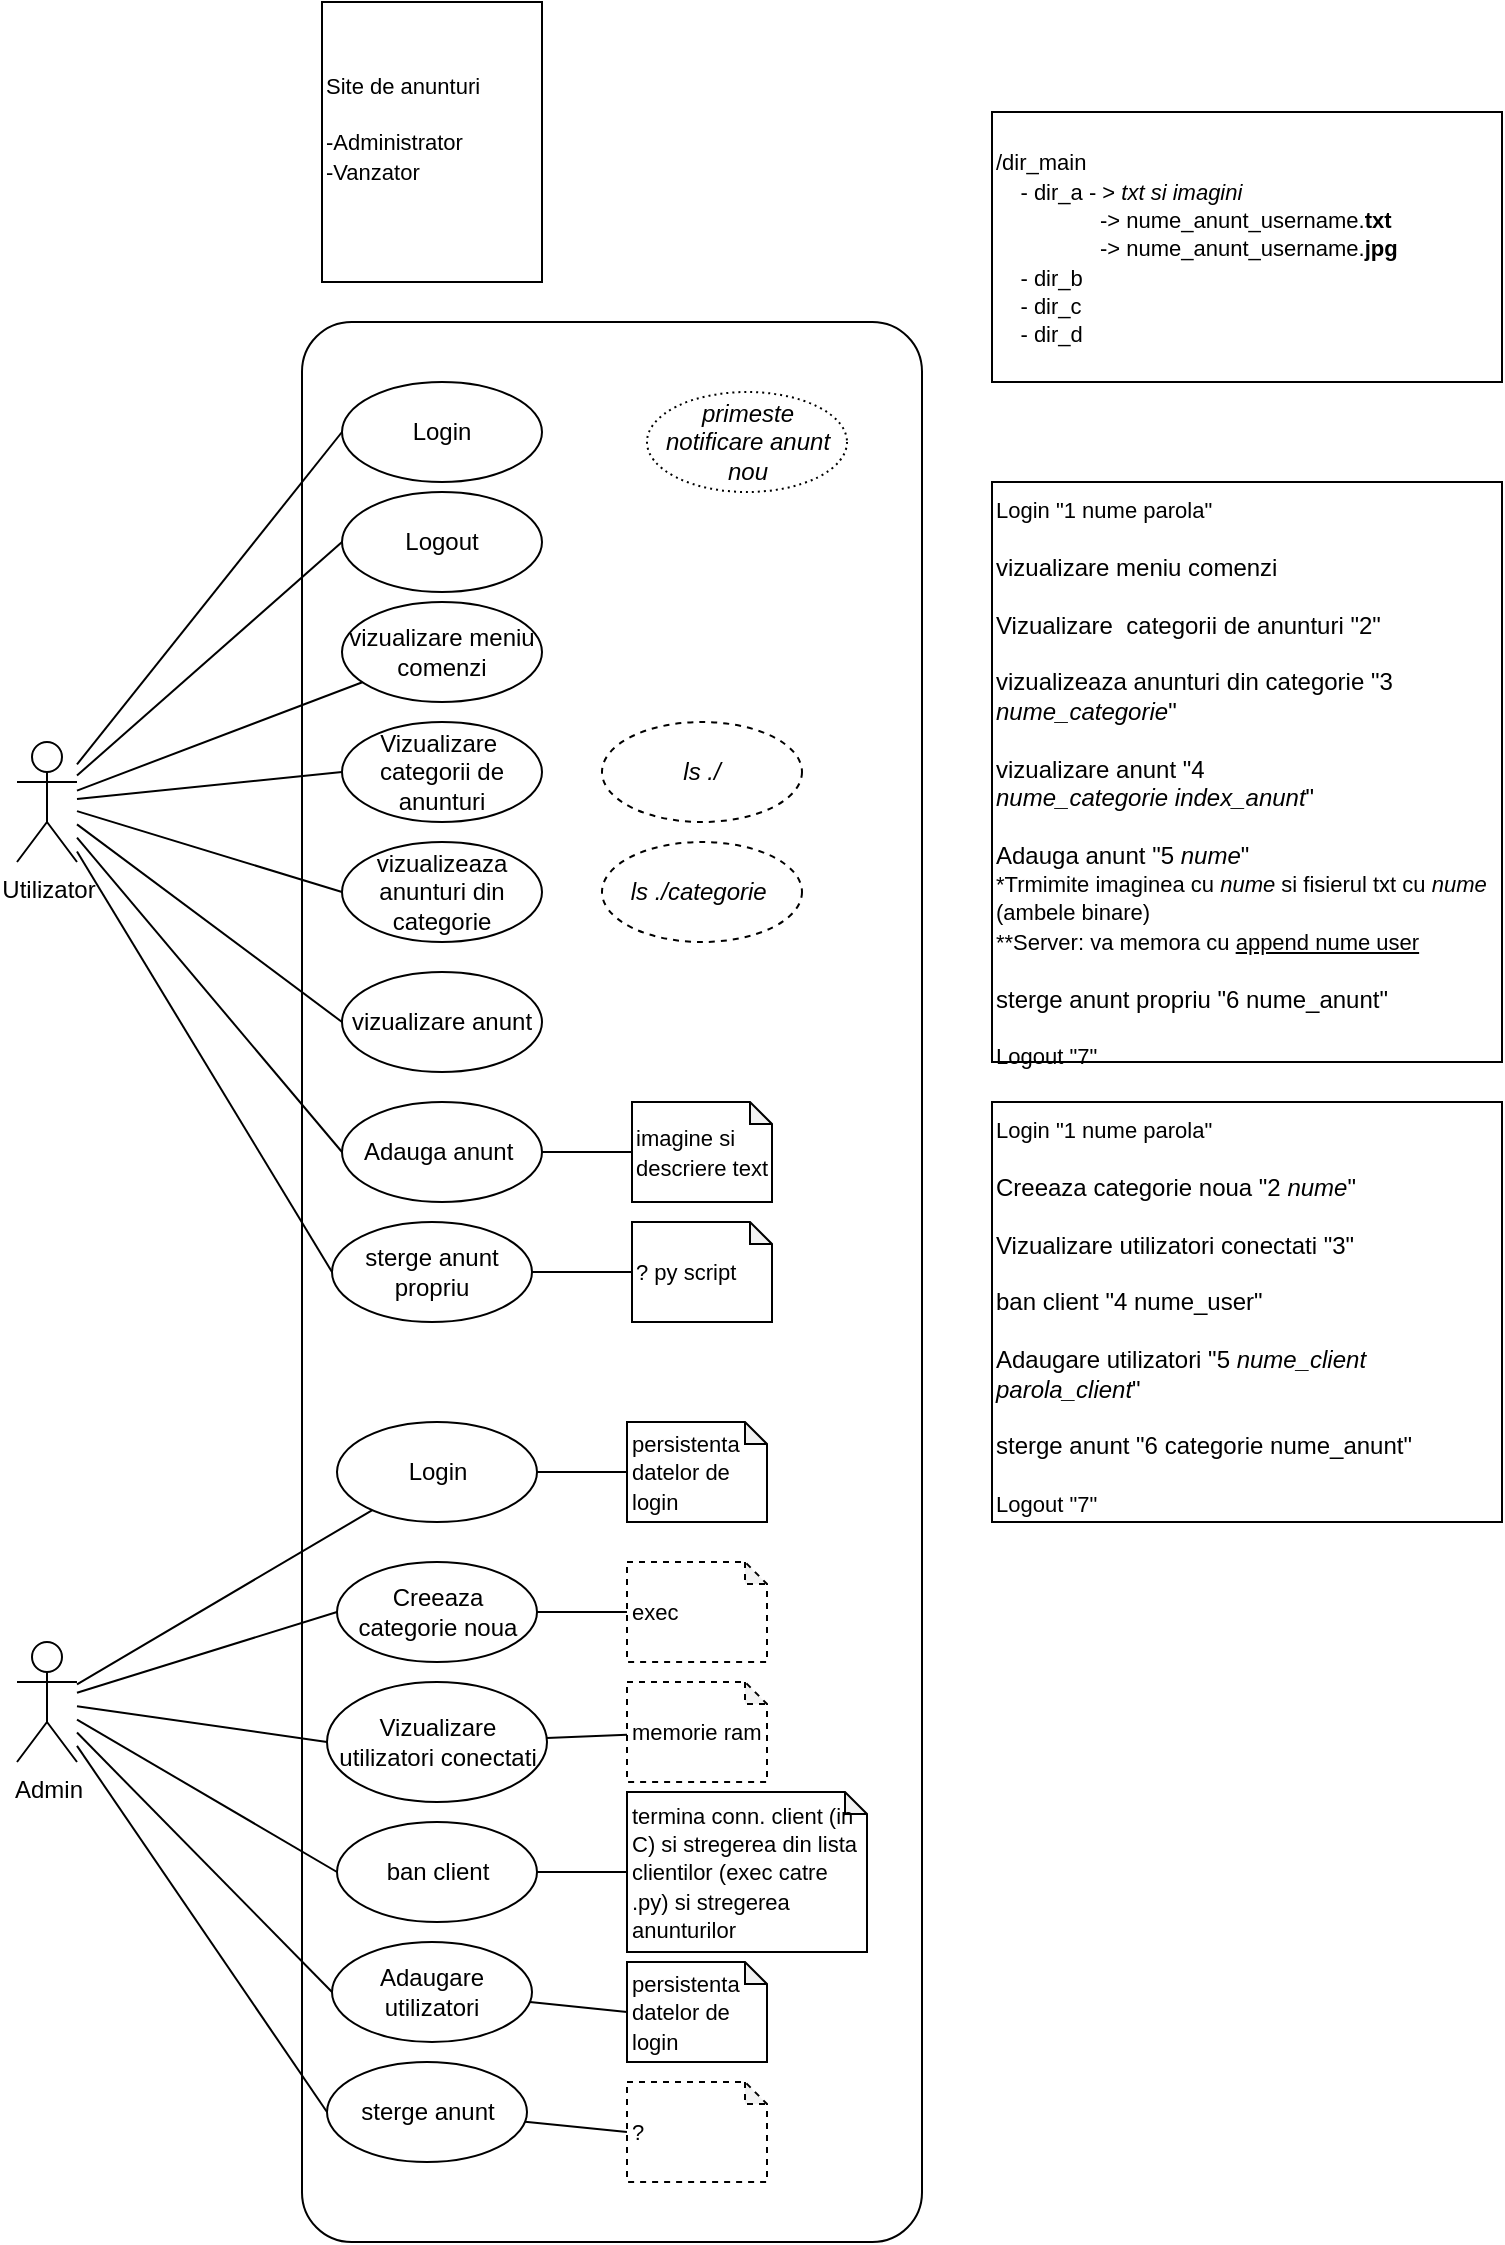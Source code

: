 <mxfile>
    <diagram id="hu_-Z-u_VwQK8YxnTdvE" name="Page-1">
        <mxGraphModel dx="833" dy="1717" grid="1" gridSize="10" guides="1" tooltips="1" connect="1" arrows="1" fold="1" page="1" pageScale="1" pageWidth="850" pageHeight="1100" math="0" shadow="0">
            <root>
                <mxCell id="0"/>
                <mxCell id="1" parent="0"/>
                <mxCell id="PniOE2dAJQZF6TFlqfsl-1" value="" style="rounded=1;whiteSpace=wrap;html=1;arcSize=8;fillColor=none;" parent="1" vertex="1">
                    <mxGeometry x="240" y="-900" width="310" height="960" as="geometry"/>
                </mxCell>
                <mxCell id="PniOE2dAJQZF6TFlqfsl-18" style="edgeStyle=none;rounded=0;orthogonalLoop=1;jettySize=auto;html=1;entryX=0;entryY=0.5;entryDx=0;entryDy=0;endArrow=none;endFill=0;" parent="1" source="PniOE2dAJQZF6TFlqfsl-2" target="PniOE2dAJQZF6TFlqfsl-15" edge="1">
                    <mxGeometry relative="1" as="geometry"/>
                </mxCell>
                <mxCell id="PniOE2dAJQZF6TFlqfsl-19" style="edgeStyle=none;rounded=0;orthogonalLoop=1;jettySize=auto;html=1;entryX=0;entryY=0.5;entryDx=0;entryDy=0;endArrow=none;endFill=0;" parent="1" source="PniOE2dAJQZF6TFlqfsl-2" target="PniOE2dAJQZF6TFlqfsl-16" edge="1">
                    <mxGeometry relative="1" as="geometry"/>
                </mxCell>
                <mxCell id="PniOE2dAJQZF6TFlqfsl-20" style="edgeStyle=none;rounded=0;orthogonalLoop=1;jettySize=auto;html=1;entryX=0;entryY=0.5;entryDx=0;entryDy=0;endArrow=none;endFill=0;" parent="1" source="PniOE2dAJQZF6TFlqfsl-2" target="PniOE2dAJQZF6TFlqfsl-17" edge="1">
                    <mxGeometry relative="1" as="geometry"/>
                </mxCell>
                <mxCell id="YzWVm9P3VKeGNoiAu7Gn-5" style="rounded=0;orthogonalLoop=1;jettySize=auto;html=1;endArrow=none;endFill=0;" parent="1" source="PniOE2dAJQZF6TFlqfsl-2" target="YzWVm9P3VKeGNoiAu7Gn-4" edge="1">
                    <mxGeometry relative="1" as="geometry"/>
                </mxCell>
                <mxCell id="YzWVm9P3VKeGNoiAu7Gn-20" style="edgeStyle=none;rounded=0;orthogonalLoop=1;jettySize=auto;html=1;entryX=0;entryY=0.5;entryDx=0;entryDy=0;endArrow=none;endFill=0;" parent="1" source="PniOE2dAJQZF6TFlqfsl-2" target="YzWVm9P3VKeGNoiAu7Gn-16" edge="1">
                    <mxGeometry relative="1" as="geometry"/>
                </mxCell>
                <mxCell id="YzWVm9P3VKeGNoiAu7Gn-33" style="edgeStyle=none;rounded=0;orthogonalLoop=1;jettySize=auto;html=1;entryX=0;entryY=0.5;entryDx=0;entryDy=0;endArrow=none;endFill=0;" parent="1" source="PniOE2dAJQZF6TFlqfsl-2" target="YzWVm9P3VKeGNoiAu7Gn-28" edge="1">
                    <mxGeometry relative="1" as="geometry"/>
                </mxCell>
                <mxCell id="PniOE2dAJQZF6TFlqfsl-2" value="Admin" style="shape=umlActor;verticalLabelPosition=bottom;verticalAlign=top;html=1;outlineConnect=0;fillColor=none;" parent="1" vertex="1">
                    <mxGeometry x="97.5" y="-240" width="30" height="60" as="geometry"/>
                </mxCell>
                <mxCell id="PniOE2dAJQZF6TFlqfsl-21" style="edgeStyle=none;rounded=0;orthogonalLoop=1;jettySize=auto;html=1;entryX=0;entryY=0.5;entryDx=0;entryDy=0;endArrow=none;endFill=0;" parent="1" source="PniOE2dAJQZF6TFlqfsl-3" target="PniOE2dAJQZF6TFlqfsl-6" edge="1">
                    <mxGeometry relative="1" as="geometry"/>
                </mxCell>
                <mxCell id="PniOE2dAJQZF6TFlqfsl-22" style="edgeStyle=none;rounded=0;orthogonalLoop=1;jettySize=auto;html=1;entryX=0;entryY=0.5;entryDx=0;entryDy=0;endArrow=none;endFill=0;" parent="1" source="PniOE2dAJQZF6TFlqfsl-3" target="PniOE2dAJQZF6TFlqfsl-4" edge="1">
                    <mxGeometry relative="1" as="geometry"/>
                </mxCell>
                <mxCell id="PniOE2dAJQZF6TFlqfsl-25" style="edgeStyle=none;rounded=0;orthogonalLoop=1;jettySize=auto;html=1;entryX=0;entryY=0.5;entryDx=0;entryDy=0;endArrow=none;endFill=0;" parent="1" source="PniOE2dAJQZF6TFlqfsl-3" target="PniOE2dAJQZF6TFlqfsl-14" edge="1">
                    <mxGeometry relative="1" as="geometry"/>
                </mxCell>
                <mxCell id="YzWVm9P3VKeGNoiAu7Gn-12" style="edgeStyle=none;rounded=0;orthogonalLoop=1;jettySize=auto;html=1;endArrow=none;endFill=0;" parent="1" source="PniOE2dAJQZF6TFlqfsl-3" target="YzWVm9P3VKeGNoiAu7Gn-11" edge="1">
                    <mxGeometry relative="1" as="geometry"/>
                </mxCell>
                <mxCell id="YzWVm9P3VKeGNoiAu7Gn-21" style="edgeStyle=none;rounded=0;orthogonalLoop=1;jettySize=auto;html=1;entryX=0;entryY=0.5;entryDx=0;entryDy=0;endArrow=none;endFill=0;" parent="1" source="PniOE2dAJQZF6TFlqfsl-3" target="YzWVm9P3VKeGNoiAu7Gn-14" edge="1">
                    <mxGeometry relative="1" as="geometry"/>
                </mxCell>
                <mxCell id="YzWVm9P3VKeGNoiAu7Gn-22" style="edgeStyle=none;rounded=0;orthogonalLoop=1;jettySize=auto;html=1;entryX=0;entryY=0.5;entryDx=0;entryDy=0;endArrow=none;endFill=0;" parent="1" source="PniOE2dAJQZF6TFlqfsl-3" target="YzWVm9P3VKeGNoiAu7Gn-13" edge="1">
                    <mxGeometry relative="1" as="geometry"/>
                </mxCell>
                <mxCell id="YzWVm9P3VKeGNoiAu7Gn-23" style="edgeStyle=none;rounded=0;orthogonalLoop=1;jettySize=auto;html=1;entryX=0;entryY=0.5;entryDx=0;entryDy=0;endArrow=none;endFill=0;" parent="1" source="PniOE2dAJQZF6TFlqfsl-3" target="YzWVm9P3VKeGNoiAu7Gn-2" edge="1">
                    <mxGeometry relative="1" as="geometry"/>
                </mxCell>
                <mxCell id="YzWVm9P3VKeGNoiAu7Gn-46" style="edgeStyle=none;rounded=0;orthogonalLoop=1;jettySize=auto;html=1;entryX=0;entryY=0.5;entryDx=0;entryDy=0;endArrow=none;endFill=0;" parent="1" source="PniOE2dAJQZF6TFlqfsl-3" target="YzWVm9P3VKeGNoiAu7Gn-45" edge="1">
                    <mxGeometry relative="1" as="geometry"/>
                </mxCell>
                <mxCell id="PniOE2dAJQZF6TFlqfsl-3" value="Utilizator" style="shape=umlActor;verticalLabelPosition=bottom;verticalAlign=top;html=1;outlineConnect=0;fillColor=none;" parent="1" vertex="1">
                    <mxGeometry x="97.5" y="-690" width="30" height="60" as="geometry"/>
                </mxCell>
                <mxCell id="PniOE2dAJQZF6TFlqfsl-4" value="Logout" style="ellipse;whiteSpace=wrap;html=1;fillColor=none;" parent="1" vertex="1">
                    <mxGeometry x="260" y="-815" width="100" height="50" as="geometry"/>
                </mxCell>
                <mxCell id="PniOE2dAJQZF6TFlqfsl-6" value="Login" style="ellipse;whiteSpace=wrap;html=1;fillColor=none;" parent="1" vertex="1">
                    <mxGeometry x="260" y="-870" width="100" height="50" as="geometry"/>
                </mxCell>
                <mxCell id="PniOE2dAJQZF6TFlqfsl-14" value="Vizualizare&amp;nbsp; categorii de anunturi" style="ellipse;whiteSpace=wrap;html=1;fillColor=none;" parent="1" vertex="1">
                    <mxGeometry x="260" y="-700" width="100" height="50" as="geometry"/>
                </mxCell>
                <mxCell id="YzWVm9P3VKeGNoiAu7Gn-36" style="edgeStyle=none;rounded=0;orthogonalLoop=1;jettySize=auto;html=1;endArrow=none;endFill=0;" parent="1" source="PniOE2dAJQZF6TFlqfsl-15" target="YzWVm9P3VKeGNoiAu7Gn-35" edge="1">
                    <mxGeometry relative="1" as="geometry"/>
                </mxCell>
                <mxCell id="PniOE2dAJQZF6TFlqfsl-15" value="Creeaza categorie noua" style="ellipse;whiteSpace=wrap;html=1;fillColor=none;" parent="1" vertex="1">
                    <mxGeometry x="257.5" y="-280" width="100" height="50" as="geometry"/>
                </mxCell>
                <mxCell id="YzWVm9P3VKeGNoiAu7Gn-38" style="edgeStyle=none;rounded=0;orthogonalLoop=1;jettySize=auto;html=1;endArrow=none;endFill=0;" parent="1" source="PniOE2dAJQZF6TFlqfsl-16" target="YzWVm9P3VKeGNoiAu7Gn-37" edge="1">
                    <mxGeometry relative="1" as="geometry"/>
                </mxCell>
                <mxCell id="PniOE2dAJQZF6TFlqfsl-16" value="Vizualizare utilizatori conectati" style="ellipse;whiteSpace=wrap;html=1;fillColor=none;" parent="1" vertex="1">
                    <mxGeometry x="252.5" y="-220" width="110" height="60" as="geometry"/>
                </mxCell>
                <mxCell id="YzWVm9P3VKeGNoiAu7Gn-32" style="edgeStyle=none;rounded=0;orthogonalLoop=1;jettySize=auto;html=1;entryX=0;entryY=0.5;entryDx=0;entryDy=0;entryPerimeter=0;endArrow=none;endFill=0;" parent="1" source="PniOE2dAJQZF6TFlqfsl-17" target="YzWVm9P3VKeGNoiAu7Gn-31" edge="1">
                    <mxGeometry relative="1" as="geometry"/>
                </mxCell>
                <mxCell id="PniOE2dAJQZF6TFlqfsl-17" value="Adaugare utilizatori" style="ellipse;whiteSpace=wrap;html=1;fillColor=none;" parent="1" vertex="1">
                    <mxGeometry x="255" y="-90" width="100" height="50" as="geometry"/>
                </mxCell>
                <mxCell id="YzWVm9P3VKeGNoiAu7Gn-1" value="&lt;i&gt;ls ./categorie&amp;nbsp;&lt;/i&gt;" style="ellipse;whiteSpace=wrap;html=1;fillColor=none;dashed=1;" parent="1" vertex="1">
                    <mxGeometry x="390" y="-640" width="100" height="50" as="geometry"/>
                </mxCell>
                <mxCell id="YzWVm9P3VKeGNoiAu7Gn-30" style="edgeStyle=none;rounded=0;orthogonalLoop=1;jettySize=auto;html=1;endArrow=none;endFill=0;" parent="1" source="YzWVm9P3VKeGNoiAu7Gn-2" target="YzWVm9P3VKeGNoiAu7Gn-29" edge="1">
                    <mxGeometry relative="1" as="geometry"/>
                </mxCell>
                <mxCell id="YzWVm9P3VKeGNoiAu7Gn-2" value="sterge anunt propriu" style="ellipse;whiteSpace=wrap;html=1;fillColor=none;" parent="1" vertex="1">
                    <mxGeometry x="255" y="-450" width="100" height="50" as="geometry"/>
                </mxCell>
                <mxCell id="YzWVm9P3VKeGNoiAu7Gn-7" style="edgeStyle=none;rounded=0;orthogonalLoop=1;jettySize=auto;html=1;endArrow=none;endFill=0;" parent="1" source="YzWVm9P3VKeGNoiAu7Gn-4" target="YzWVm9P3VKeGNoiAu7Gn-6" edge="1">
                    <mxGeometry relative="1" as="geometry"/>
                </mxCell>
                <mxCell id="YzWVm9P3VKeGNoiAu7Gn-4" value="Login" style="ellipse;whiteSpace=wrap;html=1;fillColor=none;" parent="1" vertex="1">
                    <mxGeometry x="257.5" y="-350" width="100" height="50" as="geometry"/>
                </mxCell>
                <mxCell id="YzWVm9P3VKeGNoiAu7Gn-6" value="&lt;font style=&quot;font-size: 11px&quot;&gt;persistenta datelor de login&lt;/font&gt;" style="shape=note;whiteSpace=wrap;html=1;backgroundOutline=1;darkOpacity=0.05;size=11;align=left;" parent="1" vertex="1">
                    <mxGeometry x="402.5" y="-350" width="70" height="50" as="geometry"/>
                </mxCell>
                <mxCell id="YzWVm9P3VKeGNoiAu7Gn-8" value="&lt;font style=&quot;font-size: 11px&quot;&gt;/dir_main&lt;br&gt;&amp;nbsp; &amp;nbsp; - dir_a - &amp;gt; &lt;i&gt;txt si imagini&lt;/i&gt;&lt;br&gt;&amp;nbsp; &amp;nbsp; &amp;nbsp; &amp;nbsp; &amp;nbsp; &amp;nbsp; &amp;nbsp; &amp;nbsp; &amp;nbsp;-&amp;gt; nume_anunt_username.&lt;b&gt;txt&lt;br&gt;&lt;/b&gt;&amp;nbsp; &amp;nbsp; &amp;nbsp; &amp;nbsp; &amp;nbsp; &amp;nbsp; &amp;nbsp; &amp;nbsp; &amp;nbsp;-&amp;gt; nume_anunt_username.&lt;b&gt;jpg&lt;/b&gt;&lt;br&gt;&amp;nbsp; &amp;nbsp; - dir_b&lt;br&gt;&amp;nbsp; &amp;nbsp; - dir_c&lt;br&gt;&amp;nbsp; &amp;nbsp; - dir_d&lt;br&gt;&lt;/font&gt;" style="shape=note;whiteSpace=wrap;html=1;backgroundOutline=1;darkOpacity=0.05;size=0;align=left;" parent="1" vertex="1">
                    <mxGeometry x="585" y="-1005" width="255" height="135" as="geometry"/>
                </mxCell>
                <mxCell id="YzWVm9P3VKeGNoiAu7Gn-11" value="vizualizare meniu comenzi" style="ellipse;whiteSpace=wrap;html=1;fillColor=none;" parent="1" vertex="1">
                    <mxGeometry x="260" y="-760" width="100" height="50" as="geometry"/>
                </mxCell>
                <mxCell id="YzWVm9P3VKeGNoiAu7Gn-27" style="edgeStyle=none;rounded=0;orthogonalLoop=1;jettySize=auto;html=1;endArrow=none;endFill=0;" parent="1" source="YzWVm9P3VKeGNoiAu7Gn-13" target="YzWVm9P3VKeGNoiAu7Gn-26" edge="1">
                    <mxGeometry relative="1" as="geometry"/>
                </mxCell>
                <mxCell id="YzWVm9P3VKeGNoiAu7Gn-13" value="Adauga anunt&amp;nbsp;" style="ellipse;whiteSpace=wrap;html=1;fillColor=none;" parent="1" vertex="1">
                    <mxGeometry x="260" y="-510" width="100" height="50" as="geometry"/>
                </mxCell>
                <mxCell id="YzWVm9P3VKeGNoiAu7Gn-14" value="vizualizeaza&lt;b&gt; &lt;/b&gt;anunturi din categorie" style="ellipse;whiteSpace=wrap;html=1;fillColor=none;" parent="1" vertex="1">
                    <mxGeometry x="260" y="-640" width="100" height="50" as="geometry"/>
                </mxCell>
                <mxCell id="YzWVm9P3VKeGNoiAu7Gn-19" style="edgeStyle=none;rounded=0;orthogonalLoop=1;jettySize=auto;html=1;endArrow=none;endFill=0;" parent="1" source="YzWVm9P3VKeGNoiAu7Gn-16" target="YzWVm9P3VKeGNoiAu7Gn-18" edge="1">
                    <mxGeometry relative="1" as="geometry"/>
                </mxCell>
                <mxCell id="YzWVm9P3VKeGNoiAu7Gn-16" value="ban client" style="ellipse;whiteSpace=wrap;html=1;fillColor=none;" parent="1" vertex="1">
                    <mxGeometry x="257.5" y="-150" width="100" height="50" as="geometry"/>
                </mxCell>
                <mxCell id="YzWVm9P3VKeGNoiAu7Gn-18" value="&lt;font style=&quot;font-size: 11px&quot;&gt;termina conn. client (in C) si stregerea din lista clientilor (exec catre .py) si stregerea anunturilor&amp;nbsp;&lt;/font&gt;" style="shape=note;whiteSpace=wrap;html=1;backgroundOutline=1;darkOpacity=0.05;size=11;align=left;" parent="1" vertex="1">
                    <mxGeometry x="402.5" y="-165" width="120" height="80" as="geometry"/>
                </mxCell>
                <mxCell id="YzWVm9P3VKeGNoiAu7Gn-25" value="&lt;font style=&quot;font-size: 11px&quot;&gt;Site de anunturi&lt;br&gt;&lt;br&gt;-Administrator&lt;br&gt;-Vanzator&lt;br&gt;&lt;br&gt;&lt;/font&gt;" style="shape=note;whiteSpace=wrap;html=1;backgroundOutline=1;darkOpacity=0.05;size=0;align=left;" parent="1" vertex="1">
                    <mxGeometry x="250" y="-1060" width="110" height="140" as="geometry"/>
                </mxCell>
                <mxCell id="YzWVm9P3VKeGNoiAu7Gn-26" value="&lt;font style=&quot;font-size: 11px&quot;&gt;imagine si descriere text&lt;/font&gt;" style="shape=note;whiteSpace=wrap;html=1;backgroundOutline=1;darkOpacity=0.05;size=11;align=left;" parent="1" vertex="1">
                    <mxGeometry x="405" y="-510" width="70" height="50" as="geometry"/>
                </mxCell>
                <mxCell id="YzWVm9P3VKeGNoiAu7Gn-40" style="edgeStyle=none;rounded=0;orthogonalLoop=1;jettySize=auto;html=1;entryX=0;entryY=0.5;entryDx=0;entryDy=0;entryPerimeter=0;endArrow=none;endFill=0;" parent="1" source="YzWVm9P3VKeGNoiAu7Gn-28" target="YzWVm9P3VKeGNoiAu7Gn-39" edge="1">
                    <mxGeometry relative="1" as="geometry"/>
                </mxCell>
                <mxCell id="YzWVm9P3VKeGNoiAu7Gn-28" value="sterge anunt" style="ellipse;whiteSpace=wrap;html=1;fillColor=none;" parent="1" vertex="1">
                    <mxGeometry x="252.5" y="-30" width="100" height="50" as="geometry"/>
                </mxCell>
                <mxCell id="YzWVm9P3VKeGNoiAu7Gn-29" value="&lt;span style=&quot;font-size: 11px&quot;&gt;? py script&lt;/span&gt;" style="shape=note;whiteSpace=wrap;html=1;backgroundOutline=1;darkOpacity=0.05;size=11;align=left;" parent="1" vertex="1">
                    <mxGeometry x="405" y="-450" width="70" height="50" as="geometry"/>
                </mxCell>
                <mxCell id="YzWVm9P3VKeGNoiAu7Gn-31" value="&lt;font style=&quot;font-size: 11px&quot;&gt;persistenta datelor de login&lt;/font&gt;" style="shape=note;whiteSpace=wrap;html=1;backgroundOutline=1;darkOpacity=0.05;size=11;align=left;" parent="1" vertex="1">
                    <mxGeometry x="402.5" y="-80" width="70" height="50" as="geometry"/>
                </mxCell>
                <mxCell id="YzWVm9P3VKeGNoiAu7Gn-35" value="&lt;font style=&quot;font-size: 11px&quot;&gt;exec&lt;/font&gt;" style="shape=note;whiteSpace=wrap;html=1;backgroundOutline=1;darkOpacity=0.05;size=11;align=left;dashed=1;" parent="1" vertex="1">
                    <mxGeometry x="402.5" y="-280" width="70" height="50" as="geometry"/>
                </mxCell>
                <mxCell id="YzWVm9P3VKeGNoiAu7Gn-37" value="&lt;font style=&quot;font-size: 11px&quot;&gt;memorie ram&lt;/font&gt;" style="shape=note;whiteSpace=wrap;html=1;backgroundOutline=1;darkOpacity=0.05;size=11;align=left;dashed=1;" parent="1" vertex="1">
                    <mxGeometry x="402.5" y="-220" width="70" height="50" as="geometry"/>
                </mxCell>
                <mxCell id="YzWVm9P3VKeGNoiAu7Gn-39" value="&lt;font style=&quot;font-size: 11px&quot;&gt;?&lt;/font&gt;" style="shape=note;whiteSpace=wrap;html=1;backgroundOutline=1;darkOpacity=0.05;size=11;align=left;dashed=1;" parent="1" vertex="1">
                    <mxGeometry x="402.5" y="-20" width="70" height="50" as="geometry"/>
                </mxCell>
                <mxCell id="YzWVm9P3VKeGNoiAu7Gn-41" value="&lt;i&gt;ls ./&lt;/i&gt;" style="ellipse;whiteSpace=wrap;html=1;fillColor=none;dashed=1;" parent="1" vertex="1">
                    <mxGeometry x="390" y="-700" width="100" height="50" as="geometry"/>
                </mxCell>
                <mxCell id="YzWVm9P3VKeGNoiAu7Gn-45" value="vizualizare anunt" style="ellipse;whiteSpace=wrap;html=1;fillColor=none;" parent="1" vertex="1">
                    <mxGeometry x="260" y="-575" width="100" height="50" as="geometry"/>
                </mxCell>
                <mxCell id="YzWVm9P3VKeGNoiAu7Gn-47" value="&lt;i&gt;primeste notificare anunt nou&lt;/i&gt;" style="ellipse;whiteSpace=wrap;html=1;fillColor=none;dashed=1;dashPattern=1 2;" parent="1" vertex="1">
                    <mxGeometry x="412.5" y="-865" width="100" height="50" as="geometry"/>
                </mxCell>
                <mxCell id="YzWVm9P3VKeGNoiAu7Gn-50" value="&lt;font style=&quot;font-size: 11px&quot;&gt;Login &quot;1 nume parola&quot;&lt;br&gt;&lt;br&gt;&lt;span style=&quot;font-size: 12px ; text-align: center&quot;&gt;vizualizare meniu comenzi&lt;br&gt;&lt;br&gt;&lt;/span&gt;&lt;span style=&quot;font-size: 12px ; text-align: center&quot;&gt;Vizualizare&amp;nbsp; categorii de anunturi &quot;2&quot;&lt;br&gt;&lt;/span&gt;&lt;br&gt;&lt;span style=&quot;font-size: 12px ; text-align: center&quot;&gt;vizualizeaza&lt;/span&gt;&lt;b style=&quot;font-size: 12px ; text-align: center&quot;&gt;&amp;nbsp;&lt;/b&gt;&lt;span style=&quot;font-size: 12px ; text-align: center&quot;&gt;anunturi din categorie &quot;3&lt;i&gt; nume_categorie&lt;/i&gt;&quot;&lt;br&gt;&lt;br&gt;&lt;/span&gt;&lt;span style=&quot;font-size: 12px ; text-align: center&quot;&gt;vizualizare anunt &quot;4&lt;i&gt; nume_categorie&lt;/i&gt;&amp;nbsp;&lt;i&gt;index_anunt&lt;/i&gt;&quot;&amp;nbsp;&lt;/span&gt;&lt;br&gt;&lt;br&gt;&lt;span style=&quot;font-size: 12px ; text-align: center&quot;&gt;Adauga anunt &quot;5 &lt;i&gt;nume&lt;/i&gt;&quot;&lt;br&gt;&lt;/span&gt;*Trmimite imaginea cu &lt;i&gt;nume &lt;/i&gt;si fisierul txt cu &lt;i&gt;nume&lt;br&gt;&lt;/i&gt;(ambele binare)&lt;br&gt;**Server: va memora cu &lt;u&gt;append nume user&lt;/u&gt;&lt;br&gt;&lt;br&gt;&lt;span style=&quot;font-size: 12px ; text-align: center&quot;&gt;sterge anunt propriu &quot;6 nume_anunt&quot;&lt;br&gt;&lt;/span&gt;&lt;br&gt;Logout &quot;7&quot;&lt;br&gt;&lt;/font&gt;" style="shape=note;whiteSpace=wrap;html=1;backgroundOutline=1;darkOpacity=0.05;size=0;align=left;verticalAlign=top;" parent="1" vertex="1">
                    <mxGeometry x="585" y="-820" width="255" height="290" as="geometry"/>
                </mxCell>
                <mxCell id="YzWVm9P3VKeGNoiAu7Gn-51" value="&lt;font style=&quot;font-size: 11px&quot;&gt;Login &quot;1 nume parola&quot;&lt;br&gt;&lt;br&gt;&lt;span style=&quot;font-size: 12px ; text-align: center&quot;&gt;Creeaza categorie noua &quot;2 &lt;i&gt;nume&lt;/i&gt;&quot;&lt;br&gt;&lt;/span&gt;&lt;br&gt;&lt;span style=&quot;font-size: 12px ; text-align: center&quot;&gt;Vizualizare utilizatori conectati &quot;3&quot;&lt;br&gt;&lt;/span&gt;&lt;br&gt;&lt;span style=&quot;font-size: 12px ; text-align: center&quot;&gt;ban client &quot;4 nume_user&quot;&lt;br&gt;&lt;/span&gt;&lt;br&gt;&lt;span style=&quot;font-size: 12px ; text-align: center&quot;&gt;Adaugare utilizatori &quot;5 &lt;i&gt;nume_client parola_client&lt;/i&gt;&quot;&lt;br&gt;&lt;/span&gt;&lt;br&gt;&lt;span style=&quot;font-size: 12px ; text-align: center&quot;&gt;sterge anunt &quot;6 categorie nume_anunt&quot;&lt;br&gt;&lt;/span&gt;&lt;br&gt;Logout &quot;7&quot;&lt;br&gt;&lt;/font&gt;" style="shape=note;whiteSpace=wrap;html=1;backgroundOutline=1;darkOpacity=0.05;size=0;align=left;verticalAlign=top;" parent="1" vertex="1">
                    <mxGeometry x="585" y="-510" width="255" height="210" as="geometry"/>
                </mxCell>
            </root>
        </mxGraphModel>
    </diagram>
</mxfile>